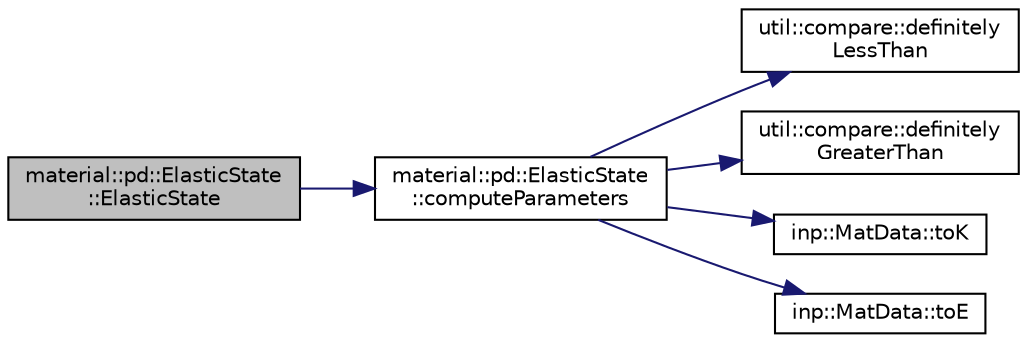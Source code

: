 digraph "material::pd::ElasticState::ElasticState"
{
 // LATEX_PDF_SIZE
  edge [fontname="Helvetica",fontsize="10",labelfontname="Helvetica",labelfontsize="10"];
  node [fontname="Helvetica",fontsize="10",shape=record];
  rankdir="LR";
  Node0 [label="material::pd::ElasticState\l::ElasticState",height=0.2,width=0.4,color="black", fillcolor="grey75", style="filled", fontcolor="black",tooltip="Constructor."];
  Node0 -> Node1 [color="midnightblue",fontsize="10",style="solid",fontname="Helvetica"];
  Node1 [label="material::pd::ElasticState\l::computeParameters",height=0.2,width=0.4,color="black", fillcolor="white", style="filled",URL="$classmaterial_1_1pd_1_1ElasticState.html#a2850a154581525b42edfc40c8408d939",tooltip="Computes elastic state-based material parameters from elastic constants."];
  Node1 -> Node2 [color="midnightblue",fontsize="10",style="solid",fontname="Helvetica"];
  Node2 [label="util::compare::definitely\lLessThan",height=0.2,width=0.4,color="black", fillcolor="white", style="filled",URL="$namespaceutil_1_1compare.html#afbc9630e288fb337b0a67e3cf6df02c9",tooltip="Compares if a is < to b."];
  Node1 -> Node3 [color="midnightblue",fontsize="10",style="solid",fontname="Helvetica"];
  Node3 [label="util::compare::definitely\lGreaterThan",height=0.2,width=0.4,color="black", fillcolor="white", style="filled",URL="$namespaceutil_1_1compare.html#a01f7d35cb54e6e1274397c07dc843f63",tooltip="Compares if a > to b."];
  Node1 -> Node4 [color="midnightblue",fontsize="10",style="solid",fontname="Helvetica"];
  Node4 [label="inp::MatData::toK",height=0.2,width=0.4,color="black", fillcolor="white", style="filled",URL="$structinp_1_1MatData.html#a31efc121179610c7e9a9f97758693131",tooltip="Compute Bulk modulus K from Young's modulus K and Poisson's ratio nu."];
  Node1 -> Node5 [color="midnightblue",fontsize="10",style="solid",fontname="Helvetica"];
  Node5 [label="inp::MatData::toE",height=0.2,width=0.4,color="black", fillcolor="white", style="filled",URL="$structinp_1_1MatData.html#affdc48e3cd3c1b8d5ecd9138e48c0997",tooltip="Compute Young's modulus E from Bulk modulus K and Poisson's ratio nu."];
}
